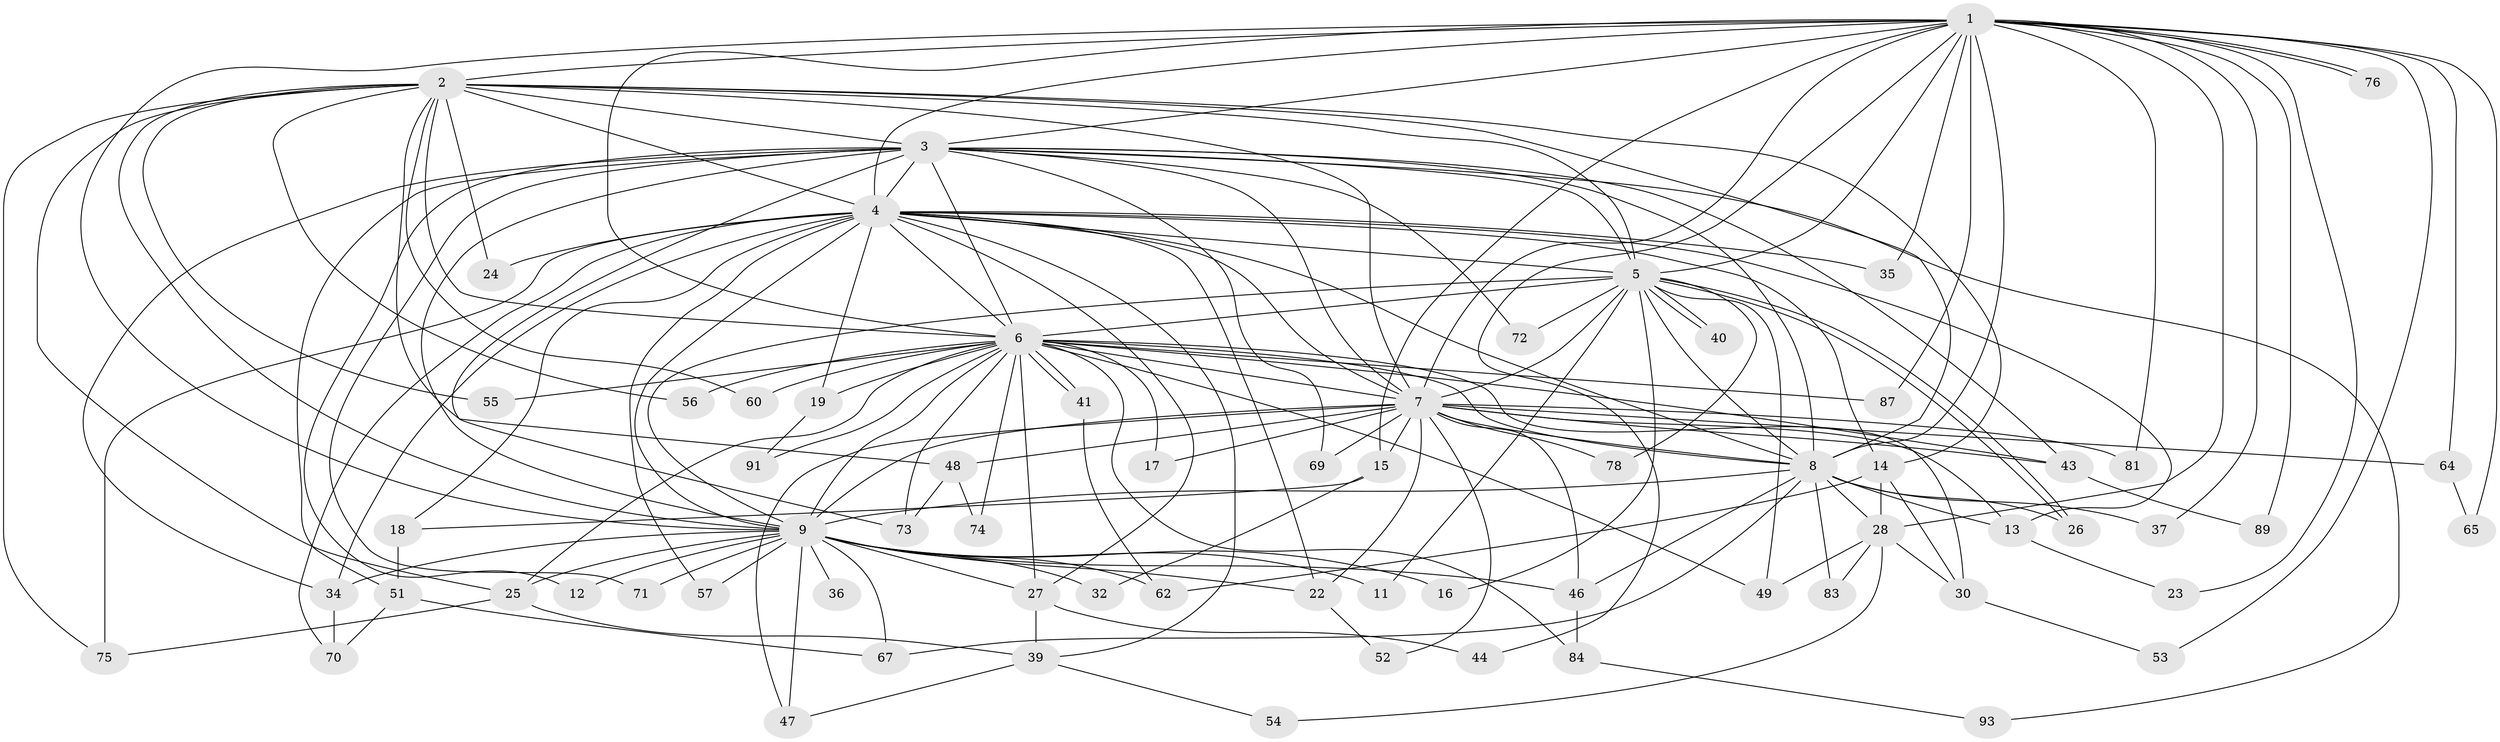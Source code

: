 // Generated by graph-tools (version 1.1) at 2025/51/02/27/25 19:51:46]
// undirected, 68 vertices, 171 edges
graph export_dot {
graph [start="1"]
  node [color=gray90,style=filled];
  1 [super="+38"];
  2 [super="+31"];
  3 [super="+90"];
  4 [super="+29"];
  5 [super="+66"];
  6 [super="+50"];
  7 [super="+68"];
  8 [super="+21"];
  9 [super="+10"];
  11;
  12;
  13 [super="+33"];
  14 [super="+79"];
  15 [super="+20"];
  16;
  17;
  18;
  19;
  22 [super="+45"];
  23;
  24;
  25;
  26 [super="+88"];
  27 [super="+92"];
  28 [super="+42"];
  30;
  32;
  34 [super="+59"];
  35;
  36;
  37;
  39 [super="+80"];
  40;
  41;
  43 [super="+58"];
  44;
  46 [super="+61"];
  47 [super="+63"];
  48 [super="+82"];
  49 [super="+85"];
  51;
  52;
  53;
  54;
  55;
  56;
  57;
  60;
  62;
  64;
  65;
  67 [super="+94"];
  69;
  70 [super="+77"];
  71;
  72;
  73;
  74;
  75 [super="+86"];
  76;
  78;
  81;
  83;
  84;
  87;
  89;
  91;
  93;
  1 -- 2;
  1 -- 3;
  1 -- 4;
  1 -- 5;
  1 -- 6;
  1 -- 7;
  1 -- 8;
  1 -- 9 [weight=2];
  1 -- 15;
  1 -- 23;
  1 -- 35;
  1 -- 37;
  1 -- 44;
  1 -- 53;
  1 -- 64;
  1 -- 65;
  1 -- 76;
  1 -- 76;
  1 -- 81;
  1 -- 87;
  1 -- 89;
  1 -- 28;
  2 -- 3;
  2 -- 4 [weight=2];
  2 -- 5;
  2 -- 6;
  2 -- 7;
  2 -- 8;
  2 -- 9 [weight=2];
  2 -- 14;
  2 -- 24;
  2 -- 48;
  2 -- 55;
  2 -- 60;
  2 -- 75;
  2 -- 56;
  2 -- 25;
  3 -- 4;
  3 -- 5;
  3 -- 6;
  3 -- 7;
  3 -- 8;
  3 -- 9 [weight=3];
  3 -- 12;
  3 -- 43;
  3 -- 51;
  3 -- 69;
  3 -- 71;
  3 -- 72;
  3 -- 73;
  3 -- 93;
  3 -- 34;
  4 -- 5;
  4 -- 6;
  4 -- 7;
  4 -- 8;
  4 -- 9 [weight=2];
  4 -- 13;
  4 -- 14;
  4 -- 18;
  4 -- 19;
  4 -- 22;
  4 -- 24;
  4 -- 34;
  4 -- 39;
  4 -- 57;
  4 -- 75;
  4 -- 35;
  4 -- 70;
  4 -- 27;
  5 -- 6 [weight=2];
  5 -- 7;
  5 -- 8;
  5 -- 9 [weight=2];
  5 -- 11;
  5 -- 16;
  5 -- 26;
  5 -- 26;
  5 -- 40;
  5 -- 40;
  5 -- 49;
  5 -- 72;
  5 -- 78;
  6 -- 7;
  6 -- 8;
  6 -- 9 [weight=2];
  6 -- 17;
  6 -- 19;
  6 -- 25;
  6 -- 27;
  6 -- 30 [weight=2];
  6 -- 41;
  6 -- 41;
  6 -- 49;
  6 -- 55;
  6 -- 60;
  6 -- 73;
  6 -- 84;
  6 -- 87;
  6 -- 91;
  6 -- 56;
  6 -- 74;
  6 -- 43;
  7 -- 8;
  7 -- 9 [weight=2];
  7 -- 13;
  7 -- 15 [weight=2];
  7 -- 17;
  7 -- 43;
  7 -- 46;
  7 -- 47;
  7 -- 48;
  7 -- 52;
  7 -- 64;
  7 -- 69;
  7 -- 78;
  7 -- 81;
  7 -- 22 [weight=2];
  8 -- 9 [weight=2];
  8 -- 28;
  8 -- 46;
  8 -- 67;
  8 -- 83;
  8 -- 37;
  8 -- 26;
  8 -- 13;
  9 -- 22;
  9 -- 25;
  9 -- 34;
  9 -- 57;
  9 -- 67;
  9 -- 71;
  9 -- 32;
  9 -- 36;
  9 -- 11;
  9 -- 12;
  9 -- 16;
  9 -- 27;
  9 -- 62;
  9 -- 46;
  9 -- 47;
  13 -- 23;
  14 -- 28;
  14 -- 30;
  14 -- 62;
  15 -- 18;
  15 -- 32;
  18 -- 51;
  19 -- 91;
  22 -- 52;
  25 -- 39;
  25 -- 75;
  27 -- 44;
  27 -- 39;
  28 -- 54;
  28 -- 83;
  28 -- 30;
  28 -- 49;
  30 -- 53;
  34 -- 70;
  39 -- 47;
  39 -- 54;
  41 -- 62;
  43 -- 89;
  46 -- 84;
  48 -- 74;
  48 -- 73;
  51 -- 70;
  51 -- 67;
  64 -- 65;
  84 -- 93;
}
